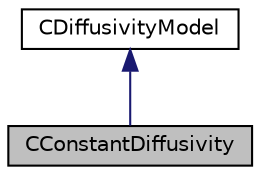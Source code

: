 digraph "CConstantDiffusivity"
{
 // LATEX_PDF_SIZE
  edge [fontname="Helvetica",fontsize="10",labelfontname="Helvetica",labelfontsize="10"];
  node [fontname="Helvetica",fontsize="10",shape=record];
  Node1 [label="CConstantDiffusivity",height=0.2,width=0.4,color="black", fillcolor="grey75", style="filled", fontcolor="black",tooltip="Defines a constant mass diffusivity model for species equations."];
  Node2 -> Node1 [dir="back",color="midnightblue",fontsize="10",style="solid",fontname="Helvetica"];
  Node2 [label="CDiffusivityModel",height=0.2,width=0.4,color="black", fillcolor="white", style="filled",URL="$classCDiffusivityModel.html",tooltip="Defines a mass diffusivity model for species equations based on Schmidt number."];
}
